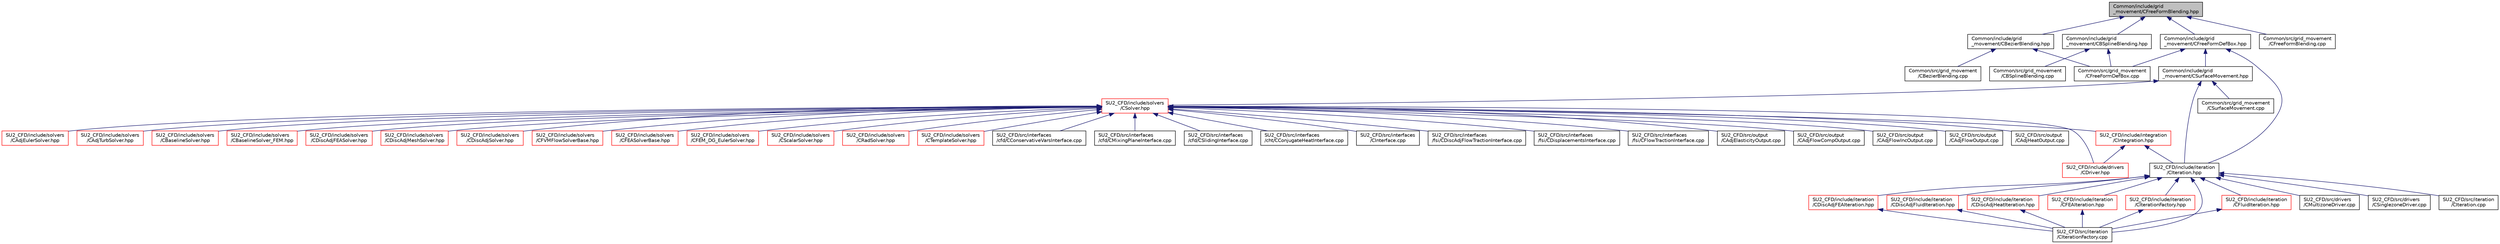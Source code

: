 digraph "Common/include/grid_movement/CFreeFormBlending.hpp"
{
 // LATEX_PDF_SIZE
  edge [fontname="Helvetica",fontsize="10",labelfontname="Helvetica",labelfontsize="10"];
  node [fontname="Helvetica",fontsize="10",shape=record];
  Node1 [label="Common/include/grid\l_movement/CFreeFormBlending.hpp",height=0.2,width=0.4,color="black", fillcolor="grey75", style="filled", fontcolor="black",tooltip="Headers of the CFreeFormBlending class. It is the parent class for the FFD blending function."];
  Node1 -> Node2 [dir="back",color="midnightblue",fontsize="10",style="solid",fontname="Helvetica"];
  Node2 [label="Common/include/grid\l_movement/CBezierBlending.hpp",height=0.2,width=0.4,color="black", fillcolor="white", style="filled",URL="$CBezierBlending_8hpp.html",tooltip="Headers of the CBezierBlending class. Defines blending using Bernsteinpolynomials (Bezier Curves)"];
  Node2 -> Node3 [dir="back",color="midnightblue",fontsize="10",style="solid",fontname="Helvetica"];
  Node3 [label="Common/src/grid_movement\l/CBezierBlending.cpp",height=0.2,width=0.4,color="black", fillcolor="white", style="filled",URL="$CBezierBlending_8cpp.html",tooltip="Subroutines for Bezier blending for FFDs."];
  Node2 -> Node4 [dir="back",color="midnightblue",fontsize="10",style="solid",fontname="Helvetica"];
  Node4 [label="Common/src/grid_movement\l/CFreeFormDefBox.cpp",height=0.2,width=0.4,color="black", fillcolor="white", style="filled",URL="$CFreeFormDefBox_8cpp.html",tooltip="Subroutines for handling Free-Form Deformation Boxes."];
  Node1 -> Node5 [dir="back",color="midnightblue",fontsize="10",style="solid",fontname="Helvetica"];
  Node5 [label="Common/include/grid\l_movement/CBSplineBlending.hpp",height=0.2,width=0.4,color="black", fillcolor="white", style="filled",URL="$CBSplineBlending_8hpp.html",tooltip="Headers of the CBSplineBlending class. Defines blending using uniform BSplines."];
  Node5 -> Node6 [dir="back",color="midnightblue",fontsize="10",style="solid",fontname="Helvetica"];
  Node6 [label="Common/src/grid_movement\l/CBSplineBlending.cpp",height=0.2,width=0.4,color="black", fillcolor="white", style="filled",URL="$CBSplineBlending_8cpp.html",tooltip="Subroutines for B-Spline blening for FFDs."];
  Node5 -> Node4 [dir="back",color="midnightblue",fontsize="10",style="solid",fontname="Helvetica"];
  Node1 -> Node7 [dir="back",color="midnightblue",fontsize="10",style="solid",fontname="Helvetica"];
  Node7 [label="Common/include/grid\l_movement/CFreeFormDefBox.hpp",height=0.2,width=0.4,color="black", fillcolor="white", style="filled",URL="$CFreeFormDefBox_8hpp.html",tooltip="Headers of the CFreeFormDefBox class."];
  Node7 -> Node8 [dir="back",color="midnightblue",fontsize="10",style="solid",fontname="Helvetica"];
  Node8 [label="Common/include/grid\l_movement/CSurfaceMovement.hpp",height=0.2,width=0.4,color="black", fillcolor="white", style="filled",URL="$CSurfaceMovement_8hpp.html",tooltip="Headers of the CSurfaceMovement class."];
  Node8 -> Node9 [dir="back",color="midnightblue",fontsize="10",style="solid",fontname="Helvetica"];
  Node9 [label="Common/src/grid_movement\l/CSurfaceMovement.cpp",height=0.2,width=0.4,color="black", fillcolor="white", style="filled",URL="$CSurfaceMovement_8cpp.html",tooltip="Subroutines for moving mesh surface elements."];
  Node8 -> Node10 [dir="back",color="midnightblue",fontsize="10",style="solid",fontname="Helvetica"];
  Node10 [label="SU2_CFD/include/solvers\l/CSolver.hpp",height=0.2,width=0.4,color="red", fillcolor="white", style="filled",URL="$CSolver_8hpp.html",tooltip="Headers of the CSolver class which is inherited by all of the other solvers."];
  Node10 -> Node11 [dir="back",color="midnightblue",fontsize="10",style="solid",fontname="Helvetica"];
  Node11 [label="SU2_CFD/include/integration\l/CIntegration.hpp",height=0.2,width=0.4,color="red", fillcolor="white", style="filled",URL="$CIntegration_8hpp.html",tooltip="Declaration of the main routines to orchestrate space and time integration."];
  Node11 -> Node12 [dir="back",color="midnightblue",fontsize="10",style="solid",fontname="Helvetica"];
  Node12 [label="SU2_CFD/include/drivers\l/CDriver.hpp",height=0.2,width=0.4,color="red", fillcolor="white", style="filled",URL="$CDriver_8hpp.html",tooltip=" "];
  Node11 -> Node38 [dir="back",color="midnightblue",fontsize="10",style="solid",fontname="Helvetica"];
  Node38 [label="SU2_CFD/include/iteration\l/CIteration.hpp",height=0.2,width=0.4,color="black", fillcolor="white", style="filled",URL="$CIteration_8hpp.html",tooltip="Headers of the iteration classes used by SU2_CFD. Each CIteration class represents an available physi..."];
  Node38 -> Node39 [dir="back",color="midnightblue",fontsize="10",style="solid",fontname="Helvetica"];
  Node39 [label="SU2_CFD/include/iteration\l/CFluidIteration.hpp",height=0.2,width=0.4,color="red", fillcolor="white", style="filled",URL="$CFluidIteration_8hpp.html",tooltip=" "];
  Node39 -> Node42 [dir="back",color="midnightblue",fontsize="10",style="solid",fontname="Helvetica"];
  Node42 [label="SU2_CFD/src/iteration\l/CIterationFactory.cpp",height=0.2,width=0.4,color="black", fillcolor="white", style="filled",URL="$CIterationFactory_8cpp.html",tooltip=" "];
  Node38 -> Node50 [dir="back",color="midnightblue",fontsize="10",style="solid",fontname="Helvetica"];
  Node50 [label="SU2_CFD/include/iteration\l/CDiscAdjFEAIteration.hpp",height=0.2,width=0.4,color="red", fillcolor="white", style="filled",URL="$CDiscAdjFEAIteration_8hpp.html",tooltip=" "];
  Node50 -> Node42 [dir="back",color="midnightblue",fontsize="10",style="solid",fontname="Helvetica"];
  Node38 -> Node52 [dir="back",color="midnightblue",fontsize="10",style="solid",fontname="Helvetica"];
  Node52 [label="SU2_CFD/include/iteration\l/CDiscAdjFluidIteration.hpp",height=0.2,width=0.4,color="red", fillcolor="white", style="filled",URL="$CDiscAdjFluidIteration_8hpp.html",tooltip="Headers of the iteration classes used by SU2_CFD. Each CIteration class represents an available physi..."];
  Node52 -> Node42 [dir="back",color="midnightblue",fontsize="10",style="solid",fontname="Helvetica"];
  Node38 -> Node54 [dir="back",color="midnightblue",fontsize="10",style="solid",fontname="Helvetica"];
  Node54 [label="SU2_CFD/include/iteration\l/CDiscAdjHeatIteration.hpp",height=0.2,width=0.4,color="red", fillcolor="white", style="filled",URL="$CDiscAdjHeatIteration_8hpp.html",tooltip="Headers of the iteration classes used by SU2_CFD. Each CIteration class represents an available physi..."];
  Node54 -> Node42 [dir="back",color="midnightblue",fontsize="10",style="solid",fontname="Helvetica"];
  Node38 -> Node56 [dir="back",color="midnightblue",fontsize="10",style="solid",fontname="Helvetica"];
  Node56 [label="SU2_CFD/include/iteration\l/CFEAIteration.hpp",height=0.2,width=0.4,color="red", fillcolor="white", style="filled",URL="$CFEAIteration_8hpp.html",tooltip="Headers of the iteration classes used by SU2_CFD. Each CIteration class represents an available physi..."];
  Node56 -> Node42 [dir="back",color="midnightblue",fontsize="10",style="solid",fontname="Helvetica"];
  Node38 -> Node58 [dir="back",color="midnightblue",fontsize="10",style="solid",fontname="Helvetica"];
  Node58 [label="SU2_CFD/include/iteration\l/CIterationFactory.hpp",height=0.2,width=0.4,color="red", fillcolor="white", style="filled",URL="$CIterationFactory_8hpp.html",tooltip="Headers of the iteration classes used by SU2_CFD. Each CIteration class represents an available physi..."];
  Node58 -> Node42 [dir="back",color="midnightblue",fontsize="10",style="solid",fontname="Helvetica"];
  Node38 -> Node18 [dir="back",color="midnightblue",fontsize="10",style="solid",fontname="Helvetica"];
  Node18 [label="SU2_CFD/src/drivers\l/CMultizoneDriver.cpp",height=0.2,width=0.4,color="black", fillcolor="white", style="filled",URL="$CMultizoneDriver_8cpp.html",tooltip=" "];
  Node38 -> Node22 [dir="back",color="midnightblue",fontsize="10",style="solid",fontname="Helvetica"];
  Node22 [label="SU2_CFD/src/drivers\l/CSinglezoneDriver.cpp",height=0.2,width=0.4,color="black", fillcolor="white", style="filled",URL="$CSinglezoneDriver_8cpp.html",tooltip=" "];
  Node38 -> Node59 [dir="back",color="midnightblue",fontsize="10",style="solid",fontname="Helvetica"];
  Node59 [label="SU2_CFD/src/iteration\l/CIteration.cpp",height=0.2,width=0.4,color="black", fillcolor="white", style="filled",URL="$CIteration_8cpp.html",tooltip=" "];
  Node38 -> Node42 [dir="back",color="midnightblue",fontsize="10",style="solid",fontname="Helvetica"];
  Node10 -> Node12 [dir="back",color="midnightblue",fontsize="10",style="solid",fontname="Helvetica"];
  Node10 -> Node61 [dir="back",color="midnightblue",fontsize="10",style="solid",fontname="Helvetica"];
  Node61 [label="SU2_CFD/include/solvers\l/CAdjEulerSolver.hpp",height=0.2,width=0.4,color="red", fillcolor="white", style="filled",URL="$CAdjEulerSolver_8hpp.html",tooltip="Headers of the CAdjEulerSolver class."];
  Node10 -> Node66 [dir="back",color="midnightblue",fontsize="10",style="solid",fontname="Helvetica"];
  Node66 [label="SU2_CFD/include/solvers\l/CAdjTurbSolver.hpp",height=0.2,width=0.4,color="red", fillcolor="white", style="filled",URL="$CAdjTurbSolver_8hpp.html",tooltip="Headers of the CAdjTurbSolver class."];
  Node10 -> Node68 [dir="back",color="midnightblue",fontsize="10",style="solid",fontname="Helvetica"];
  Node68 [label="SU2_CFD/include/solvers\l/CBaselineSolver.hpp",height=0.2,width=0.4,color="red", fillcolor="white", style="filled",URL="$CBaselineSolver_8hpp.html",tooltip=" "];
  Node10 -> Node75 [dir="back",color="midnightblue",fontsize="10",style="solid",fontname="Helvetica"];
  Node75 [label="SU2_CFD/include/solvers\l/CBaselineSolver_FEM.hpp",height=0.2,width=0.4,color="red", fillcolor="white", style="filled",URL="$CBaselineSolver__FEM_8hpp.html",tooltip=" "];
  Node10 -> Node77 [dir="back",color="midnightblue",fontsize="10",style="solid",fontname="Helvetica"];
  Node77 [label="SU2_CFD/include/solvers\l/CDiscAdjFEASolver.hpp",height=0.2,width=0.4,color="red", fillcolor="white", style="filled",URL="$CDiscAdjFEASolver_8hpp.html",tooltip="Headers of the CDiscAdjFEASolver class."];
  Node10 -> Node79 [dir="back",color="midnightblue",fontsize="10",style="solid",fontname="Helvetica"];
  Node79 [label="SU2_CFD/include/solvers\l/CDiscAdjMeshSolver.hpp",height=0.2,width=0.4,color="red", fillcolor="white", style="filled",URL="$CDiscAdjMeshSolver_8hpp.html",tooltip=" "];
  Node10 -> Node81 [dir="back",color="midnightblue",fontsize="10",style="solid",fontname="Helvetica"];
  Node81 [label="SU2_CFD/include/solvers\l/CDiscAdjSolver.hpp",height=0.2,width=0.4,color="red", fillcolor="white", style="filled",URL="$CDiscAdjSolver_8hpp.html",tooltip="Headers of the CDiscAdjSolver class."];
  Node10 -> Node83 [dir="back",color="midnightblue",fontsize="10",style="solid",fontname="Helvetica"];
  Node83 [label="SU2_CFD/include/solvers\l/CFVMFlowSolverBase.hpp",height=0.2,width=0.4,color="red", fillcolor="white", style="filled",URL="$CFVMFlowSolverBase_8hpp.html",tooltip="Base class template for all FVM flow solvers."];
  Node10 -> Node97 [dir="back",color="midnightblue",fontsize="10",style="solid",fontname="Helvetica"];
  Node97 [label="SU2_CFD/include/solvers\l/CFEASolverBase.hpp",height=0.2,width=0.4,color="red", fillcolor="white", style="filled",URL="$CFEASolverBase_8hpp.html",tooltip=" "];
  Node10 -> Node105 [dir="back",color="midnightblue",fontsize="10",style="solid",fontname="Helvetica"];
  Node105 [label="SU2_CFD/include/solvers\l/CFEM_DG_EulerSolver.hpp",height=0.2,width=0.4,color="red", fillcolor="white", style="filled",URL="$CFEM__DG__EulerSolver_8hpp.html",tooltip="Headers of the CFEM_DG_EulerSolver class."];
  Node10 -> Node109 [dir="back",color="midnightblue",fontsize="10",style="solid",fontname="Helvetica"];
  Node109 [label="SU2_CFD/include/solvers\l/CScalarSolver.hpp",height=0.2,width=0.4,color="red", fillcolor="white", style="filled",URL="$CScalarSolver_8hpp.html",tooltip="Headers of the CScalarSolver class."];
  Node10 -> Node123 [dir="back",color="midnightblue",fontsize="10",style="solid",fontname="Helvetica"];
  Node123 [label="SU2_CFD/include/solvers\l/CRadSolver.hpp",height=0.2,width=0.4,color="red", fillcolor="white", style="filled",URL="$CRadSolver_8hpp.html",tooltip="Declaration and inlines of the class to compute a generic radiation solver."];
  Node10 -> Node127 [dir="back",color="midnightblue",fontsize="10",style="solid",fontname="Helvetica"];
  Node127 [label="SU2_CFD/include/solvers\l/CTemplateSolver.hpp",height=0.2,width=0.4,color="red", fillcolor="white", style="filled",URL="$CTemplateSolver_8hpp.html",tooltip="Headers of the CTemplateSolver class."];
  Node10 -> Node129 [dir="back",color="midnightblue",fontsize="10",style="solid",fontname="Helvetica"];
  Node129 [label="SU2_CFD/src/interfaces\l/cfd/CConservativeVarsInterface.cpp",height=0.2,width=0.4,color="black", fillcolor="white", style="filled",URL="$CConservativeVarsInterface_8cpp.html",tooltip="Declaration and inlines of the class to transfer conservative variables from a generic zone into anot..."];
  Node10 -> Node130 [dir="back",color="midnightblue",fontsize="10",style="solid",fontname="Helvetica"];
  Node130 [label="SU2_CFD/src/interfaces\l/cfd/CMixingPlaneInterface.cpp",height=0.2,width=0.4,color="black", fillcolor="white", style="filled",URL="$CMixingPlaneInterface_8cpp.html",tooltip="Declaration and inlines of the class to transfer average variables needed for MixingPlane computation..."];
  Node10 -> Node131 [dir="back",color="midnightblue",fontsize="10",style="solid",fontname="Helvetica"];
  Node131 [label="SU2_CFD/src/interfaces\l/cfd/CSlidingInterface.cpp",height=0.2,width=0.4,color="black", fillcolor="white", style="filled",URL="$CSlidingInterface_8cpp.html",tooltip="Declaration and inlines of the class to transfer conservative variables from a generic zone into anot..."];
  Node10 -> Node132 [dir="back",color="midnightblue",fontsize="10",style="solid",fontname="Helvetica"];
  Node132 [label="SU2_CFD/src/interfaces\l/cht/CConjugateHeatInterface.cpp",height=0.2,width=0.4,color="black", fillcolor="white", style="filled",URL="$CConjugateHeatInterface_8cpp.html",tooltip="Declaration and inlines of the class to transfer temperature and heatflux density for conjugate heat ..."];
  Node10 -> Node133 [dir="back",color="midnightblue",fontsize="10",style="solid",fontname="Helvetica"];
  Node133 [label="SU2_CFD/src/interfaces\l/CInterface.cpp",height=0.2,width=0.4,color="black", fillcolor="white", style="filled",URL="$CInterface_8cpp.html",tooltip="Main subroutines for MPI transfer of information between zones."];
  Node10 -> Node134 [dir="back",color="midnightblue",fontsize="10",style="solid",fontname="Helvetica"];
  Node134 [label="SU2_CFD/src/interfaces\l/fsi/CDiscAdjFlowTractionInterface.cpp",height=0.2,width=0.4,color="black", fillcolor="white", style="filled",URL="$CDiscAdjFlowTractionInterface_8cpp.html",tooltip="Declaration and inlines of the class to transfer flow tractions from a fluid zone into a structural z..."];
  Node10 -> Node135 [dir="back",color="midnightblue",fontsize="10",style="solid",fontname="Helvetica"];
  Node135 [label="SU2_CFD/src/interfaces\l/fsi/CDisplacementsInterface.cpp",height=0.2,width=0.4,color="black", fillcolor="white", style="filled",URL="$CDisplacementsInterface_8cpp.html",tooltip="Main subroutines for transferring boundary displacements."];
  Node10 -> Node136 [dir="back",color="midnightblue",fontsize="10",style="solid",fontname="Helvetica"];
  Node136 [label="SU2_CFD/src/interfaces\l/fsi/CFlowTractionInterface.cpp",height=0.2,width=0.4,color="black", fillcolor="white", style="filled",URL="$CFlowTractionInterface_8cpp.html",tooltip="Declaration and inlines of the class to transfer flow tractions from a fluid zone into a structural z..."];
  Node10 -> Node137 [dir="back",color="midnightblue",fontsize="10",style="solid",fontname="Helvetica"];
  Node137 [label="SU2_CFD/src/output\l/CAdjElasticityOutput.cpp",height=0.2,width=0.4,color="black", fillcolor="white", style="filled",URL="$CAdjElasticityOutput_8cpp.html",tooltip="Main subroutines for elasticity discrete adjoint output."];
  Node10 -> Node138 [dir="back",color="midnightblue",fontsize="10",style="solid",fontname="Helvetica"];
  Node138 [label="SU2_CFD/src/output\l/CAdjFlowCompOutput.cpp",height=0.2,width=0.4,color="black", fillcolor="white", style="filled",URL="$CAdjFlowCompOutput_8cpp.html",tooltip="Main subroutines for flow discrete adjoint output."];
  Node10 -> Node139 [dir="back",color="midnightblue",fontsize="10",style="solid",fontname="Helvetica"];
  Node139 [label="SU2_CFD/src/output\l/CAdjFlowIncOutput.cpp",height=0.2,width=0.4,color="black", fillcolor="white", style="filled",URL="$CAdjFlowIncOutput_8cpp.html",tooltip="Main subroutines for flow discrete adjoint output."];
  Node10 -> Node140 [dir="back",color="midnightblue",fontsize="10",style="solid",fontname="Helvetica"];
  Node140 [label="SU2_CFD/src/output\l/CAdjFlowOutput.cpp",height=0.2,width=0.4,color="black", fillcolor="white", style="filled",URL="$CAdjFlowOutput_8cpp.html",tooltip="Main subroutines for flow discrete adjoint output."];
  Node10 -> Node141 [dir="back",color="midnightblue",fontsize="10",style="solid",fontname="Helvetica"];
  Node141 [label="SU2_CFD/src/output\l/CAdjHeatOutput.cpp",height=0.2,width=0.4,color="black", fillcolor="white", style="filled",URL="$CAdjHeatOutput_8cpp.html",tooltip="Main subroutines for flow discrete adjoint output."];
  Node8 -> Node38 [dir="back",color="midnightblue",fontsize="10",style="solid",fontname="Helvetica"];
  Node7 -> Node4 [dir="back",color="midnightblue",fontsize="10",style="solid",fontname="Helvetica"];
  Node7 -> Node38 [dir="back",color="midnightblue",fontsize="10",style="solid",fontname="Helvetica"];
  Node1 -> Node155 [dir="back",color="midnightblue",fontsize="10",style="solid",fontname="Helvetica"];
  Node155 [label="Common/src/grid_movement\l/CFreeFormBlending.cpp",height=0.2,width=0.4,color="black", fillcolor="white", style="filled",URL="$CFreeFormBlending_8cpp.html",tooltip="Parent class for FFD Blending functions."];
}
